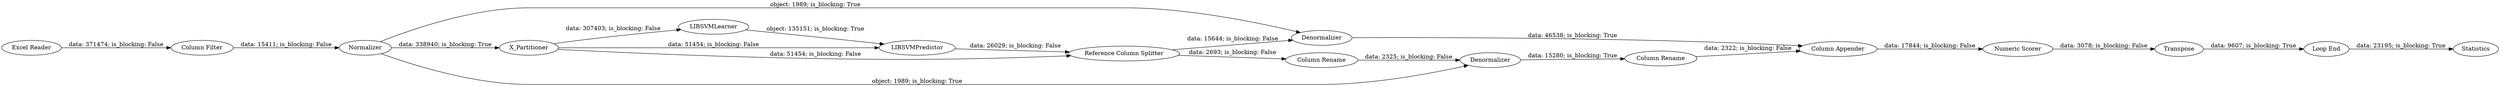 digraph {
	"-6189746202049022402_31" [label="Column Rename"]
	"-6189746202049022402_142" [label="Column Filter"]
	"-6189746202049022402_34" [label="Excel Reader"]
	"-6189746202049022402_32" [label="Column Appender"]
	"-6189746202049022402_59" [label=Transpose]
	"-6189746202049022402_72" [label="Loop End"]
	"-6189746202049022402_139" [label=LIBSVMLearner]
	"-6189746202049022402_28" [label=Denormalizer]
	"-6189746202049022402_80" [label=Statistics]
	"-6189746202049022402_81" [label=X_Partitioner]
	"-6189746202049022402_30" [label="Column Rename"]
	"-6189746202049022402_33" [label="Numeric Scorer"]
	"-6189746202049022402_140" [label=LIBSVMPredictor]
	"-6189746202049022402_27" [label="Reference Column Splitter"]
	"-6189746202049022402_29" [label=Denormalizer]
	"-6189746202049022402_26" [label=Normalizer]
	"-6189746202049022402_27" -> "-6189746202049022402_28" [label="data: 15644; is_blocking: False"]
	"-6189746202049022402_32" -> "-6189746202049022402_33" [label="data: 17844; is_blocking: False"]
	"-6189746202049022402_140" -> "-6189746202049022402_27" [label="data: 26029; is_blocking: False"]
	"-6189746202049022402_34" -> "-6189746202049022402_142" [label="data: 371474; is_blocking: False"]
	"-6189746202049022402_59" -> "-6189746202049022402_72" [label="data: 9607; is_blocking: True"]
	"-6189746202049022402_29" -> "-6189746202049022402_31" [label="data: 15280; is_blocking: True"]
	"-6189746202049022402_26" -> "-6189746202049022402_81" [label="data: 338940; is_blocking: True"]
	"-6189746202049022402_26" -> "-6189746202049022402_29" [label="object: 1989; is_blocking: True"]
	"-6189746202049022402_81" -> "-6189746202049022402_140" [label="data: 51454; is_blocking: False"]
	"-6189746202049022402_27" -> "-6189746202049022402_30" [label="data: 2693; is_blocking: False"]
	"-6189746202049022402_81" -> "-6189746202049022402_139" [label="data: 307403; is_blocking: False"]
	"-6189746202049022402_139" -> "-6189746202049022402_140" [label="object: 135151; is_blocking: True"]
	"-6189746202049022402_81" -> "-6189746202049022402_27" [label="data: 51454; is_blocking: False"]
	"-6189746202049022402_26" -> "-6189746202049022402_28" [label="object: 1989; is_blocking: True"]
	"-6189746202049022402_142" -> "-6189746202049022402_26" [label="data: 15411; is_blocking: False"]
	"-6189746202049022402_72" -> "-6189746202049022402_80" [label="data: 23195; is_blocking: True"]
	"-6189746202049022402_33" -> "-6189746202049022402_59" [label="data: 3078; is_blocking: False"]
	"-6189746202049022402_31" -> "-6189746202049022402_32" [label="data: 2322; is_blocking: False"]
	"-6189746202049022402_28" -> "-6189746202049022402_32" [label="data: 46538; is_blocking: True"]
	"-6189746202049022402_30" -> "-6189746202049022402_29" [label="data: 2325; is_blocking: False"]
	rankdir=LR
}

